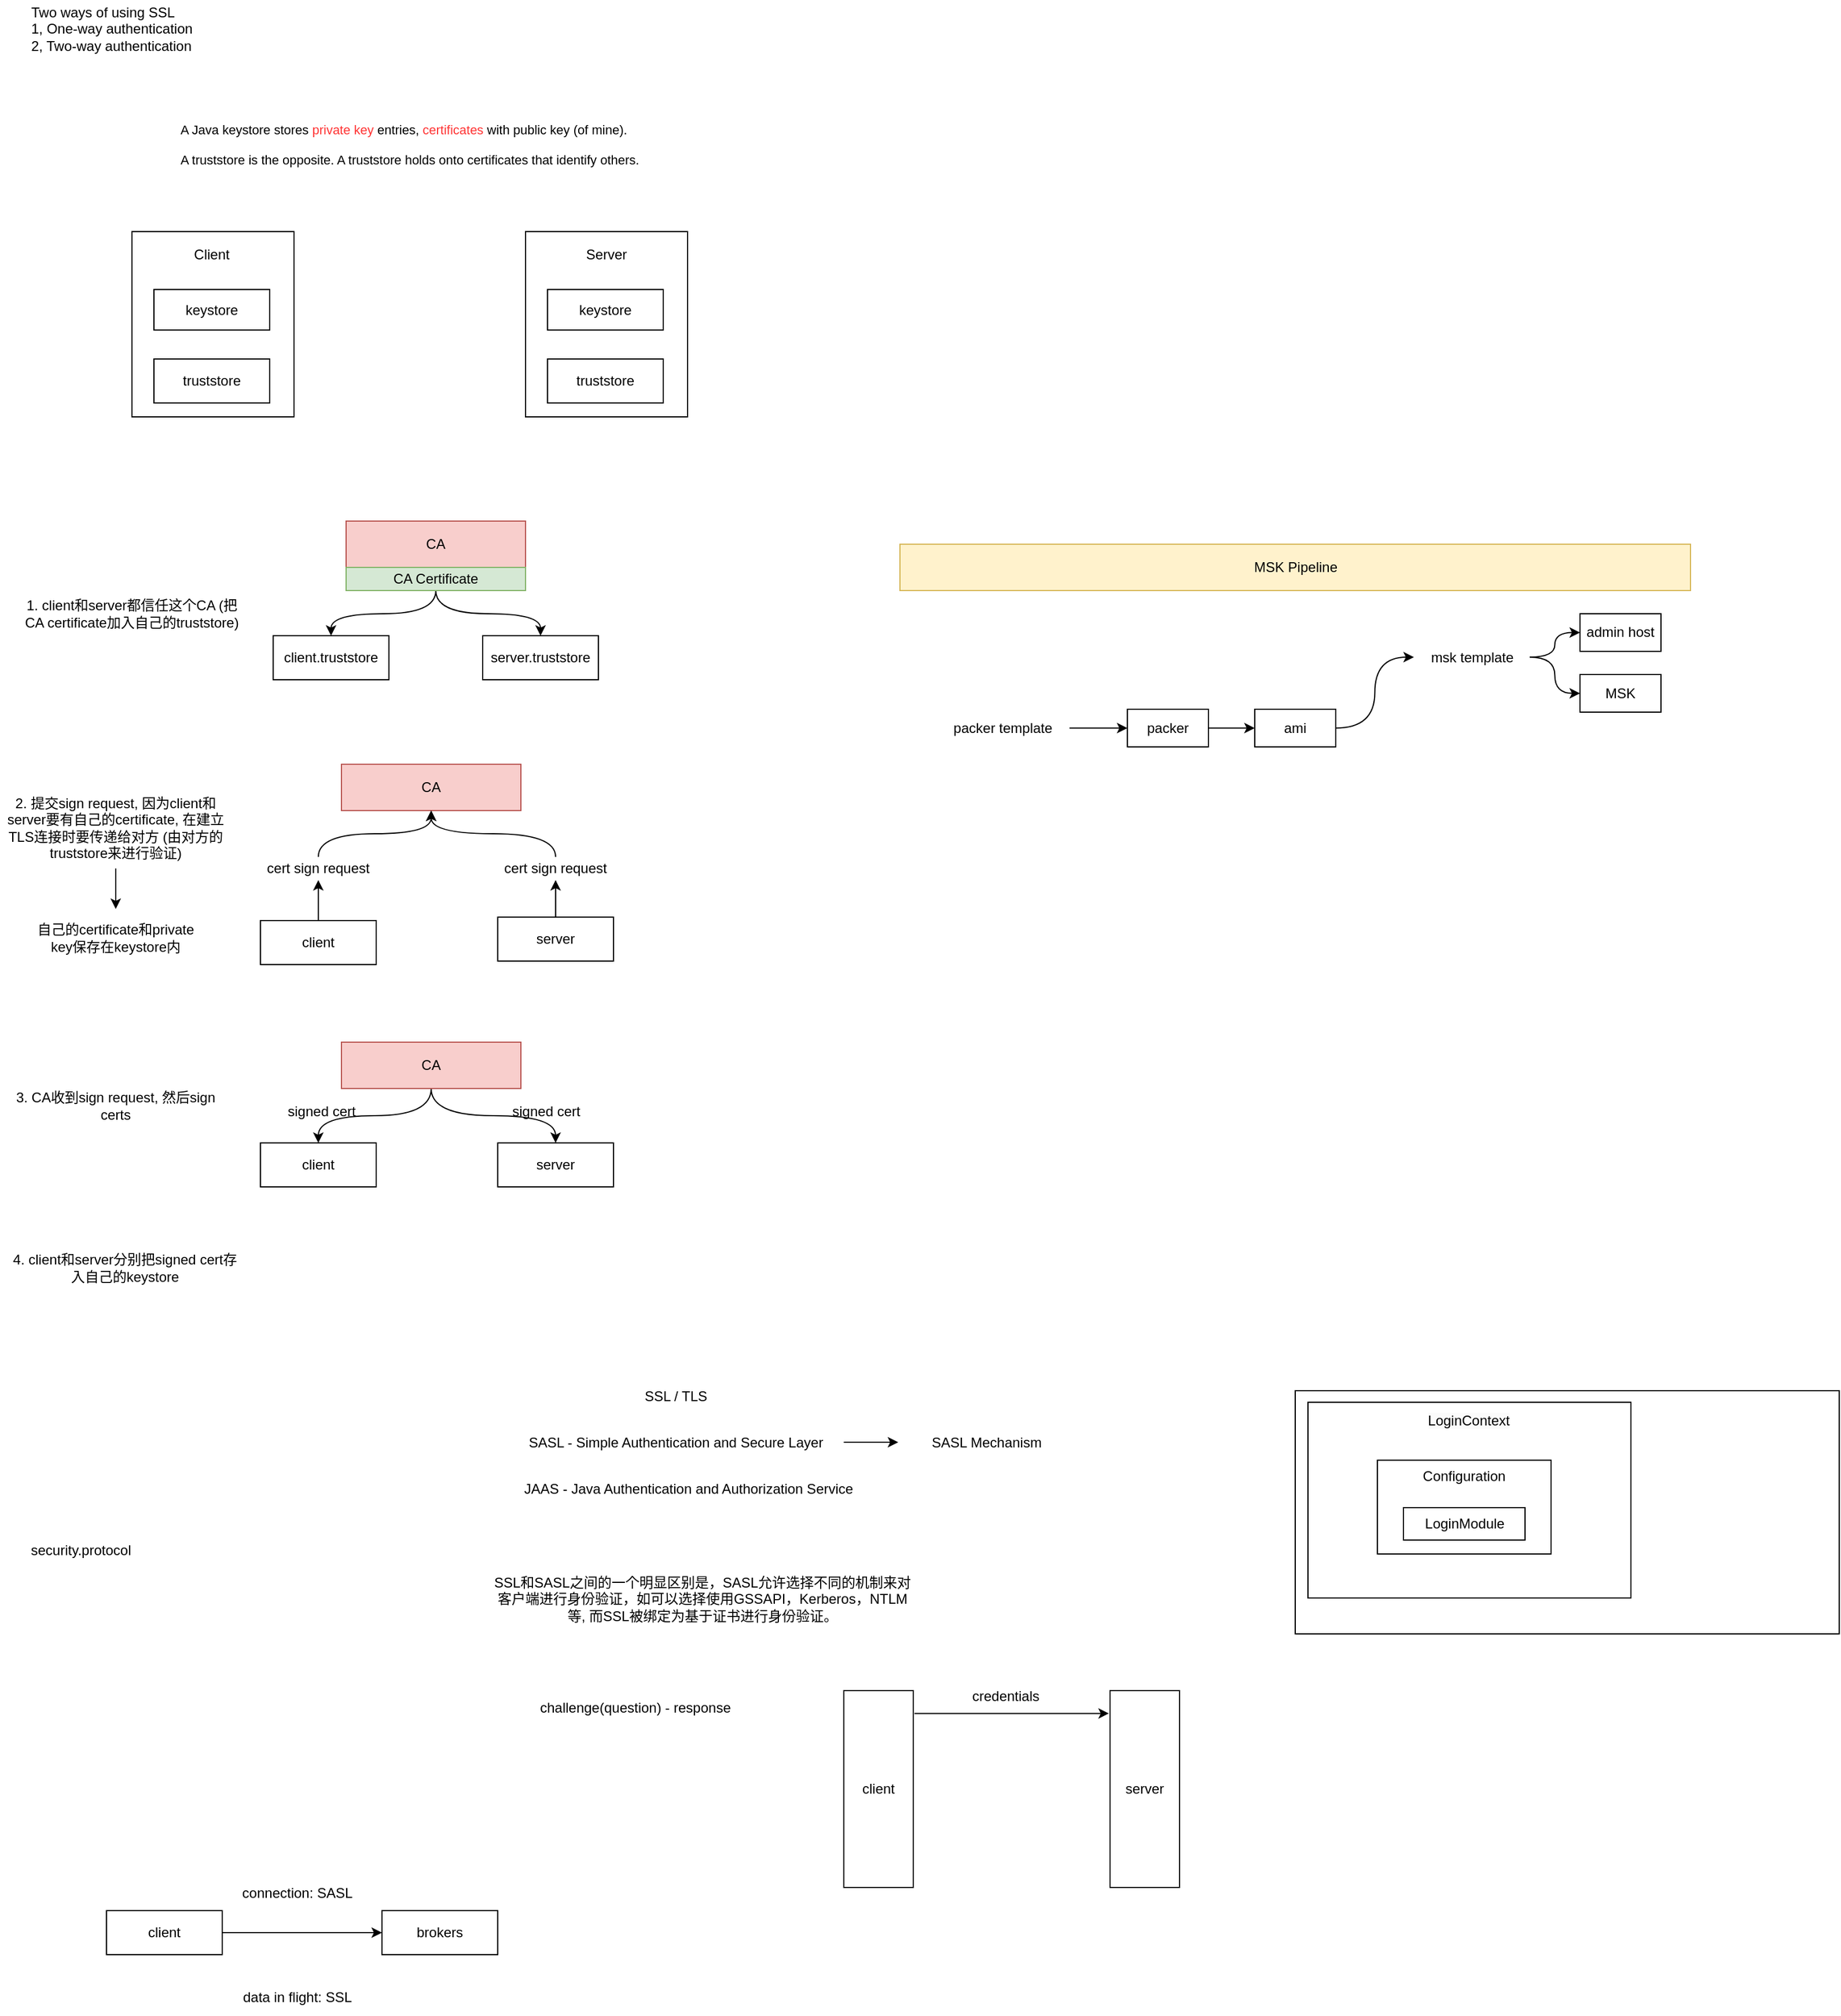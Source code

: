 <mxfile version="20.8.20" type="github">
  <diagram id="VqWRD1eYdqXnjN061D67" name="Page-1">
    <mxGraphModel dx="794" dy="1625" grid="1" gridSize="10" guides="1" tooltips="1" connect="1" arrows="1" fold="1" page="1" pageScale="1" pageWidth="827" pageHeight="1169" math="0" shadow="0">
      <root>
        <mxCell id="0" />
        <mxCell id="1" parent="0" />
        <mxCell id="rUbHjjRioy_Fn0qj38NF-68" value="" style="rounded=0;whiteSpace=wrap;html=1;" parent="1" vertex="1">
          <mxGeometry x="1170" y="1011" width="470" height="210" as="geometry" />
        </mxCell>
        <mxCell id="rUbHjjRioy_Fn0qj38NF-69" value="" style="rounded=0;whiteSpace=wrap;html=1;" parent="1" vertex="1">
          <mxGeometry x="1181" y="1021" width="279" height="169" as="geometry" />
        </mxCell>
        <mxCell id="rUbHjjRioy_Fn0qj38NF-71" value="Configuration" style="rounded=0;whiteSpace=wrap;html=1;verticalAlign=top;" parent="1" vertex="1">
          <mxGeometry x="1241" y="1071" width="150" height="81" as="geometry" />
        </mxCell>
        <mxCell id="977nJjWM0UaJ1cPmPAfp-12" value="Two ways of using SSL&lt;br&gt;1, One-way authentication&lt;br&gt;2, Two-way authentication" style="text;html=1;strokeColor=none;fillColor=none;align=left;verticalAlign=middle;whiteSpace=wrap;rounded=0;" parent="1" vertex="1">
          <mxGeometry x="76" y="-190" width="185" height="50" as="geometry" />
        </mxCell>
        <mxCell id="977nJjWM0UaJ1cPmPAfp-14" value="" style="rounded=0;whiteSpace=wrap;html=1;" parent="1" vertex="1">
          <mxGeometry x="165" y="10" width="140" height="160" as="geometry" />
        </mxCell>
        <mxCell id="977nJjWM0UaJ1cPmPAfp-15" value="Client" style="text;html=1;strokeColor=none;fillColor=none;align=center;verticalAlign=middle;whiteSpace=wrap;rounded=0;" parent="1" vertex="1">
          <mxGeometry x="209" y="20" width="50" height="20" as="geometry" />
        </mxCell>
        <mxCell id="977nJjWM0UaJ1cPmPAfp-16" value="keystore" style="rounded=0;whiteSpace=wrap;html=1;" parent="1" vertex="1">
          <mxGeometry x="184" y="60" width="100" height="35" as="geometry" />
        </mxCell>
        <mxCell id="977nJjWM0UaJ1cPmPAfp-17" value="truststore" style="rounded=0;whiteSpace=wrap;html=1;" parent="1" vertex="1">
          <mxGeometry x="184" y="120" width="100" height="38" as="geometry" />
        </mxCell>
        <mxCell id="977nJjWM0UaJ1cPmPAfp-18" value="&lt;span style=&quot;box-sizing: border-box; font-family: Raleway, sans-serif; font-size: 11px; background-color: rgb(255, 255, 255);&quot;&gt;A Java keystore stores &lt;font color=&quot;#ff3333&quot;&gt;private key&lt;/font&gt; entries, &lt;font color=&quot;#ff3333&quot;&gt;certificates&lt;/font&gt; with public key (of mine).&lt;br&gt;&lt;br&gt;A truststore is the opposite. A truststore holds onto certificates that identify others.&lt;br&gt;&lt;/span&gt;" style="text;html=1;strokeColor=none;fillColor=none;align=left;verticalAlign=middle;whiteSpace=wrap;rounded=0;fontSize=11;fontStyle=0" parent="1" vertex="1">
          <mxGeometry x="205" y="-90" width="405" height="50" as="geometry" />
        </mxCell>
        <mxCell id="977nJjWM0UaJ1cPmPAfp-25" value="" style="rounded=0;whiteSpace=wrap;html=1;" parent="1" vertex="1">
          <mxGeometry x="505" y="10" width="140" height="160" as="geometry" />
        </mxCell>
        <mxCell id="977nJjWM0UaJ1cPmPAfp-26" value="Server" style="text;html=1;strokeColor=none;fillColor=none;align=center;verticalAlign=middle;whiteSpace=wrap;rounded=0;" parent="1" vertex="1">
          <mxGeometry x="550" y="20" width="50" height="20" as="geometry" />
        </mxCell>
        <mxCell id="977nJjWM0UaJ1cPmPAfp-27" value="keystore" style="rounded=0;whiteSpace=wrap;html=1;" parent="1" vertex="1">
          <mxGeometry x="524" y="60" width="100" height="35" as="geometry" />
        </mxCell>
        <mxCell id="977nJjWM0UaJ1cPmPAfp-28" value="truststore" style="rounded=0;whiteSpace=wrap;html=1;" parent="1" vertex="1">
          <mxGeometry x="524" y="120" width="100" height="38" as="geometry" />
        </mxCell>
        <mxCell id="cuo-gMMu6F1mj998WloA-1" value="CA" style="rounded=0;whiteSpace=wrap;html=1;fillColor=#f8cecc;strokeColor=#b85450;" parent="1" vertex="1">
          <mxGeometry x="350" y="260" width="155" height="40" as="geometry" />
        </mxCell>
        <mxCell id="rUbHjjRioy_Fn0qj38NF-8" style="edgeStyle=orthogonalEdgeStyle;curved=1;rounded=0;orthogonalLoop=1;jettySize=auto;html=1;" parent="1" source="rUbHjjRioy_Fn0qj38NF-1" target="rUbHjjRioy_Fn0qj38NF-5" edge="1">
          <mxGeometry relative="1" as="geometry" />
        </mxCell>
        <mxCell id="rUbHjjRioy_Fn0qj38NF-9" style="edgeStyle=orthogonalEdgeStyle;curved=1;rounded=0;orthogonalLoop=1;jettySize=auto;html=1;" parent="1" source="rUbHjjRioy_Fn0qj38NF-1" target="rUbHjjRioy_Fn0qj38NF-6" edge="1">
          <mxGeometry relative="1" as="geometry" />
        </mxCell>
        <mxCell id="rUbHjjRioy_Fn0qj38NF-1" value="CA Certificate" style="rounded=0;whiteSpace=wrap;html=1;fillColor=#d5e8d4;strokeColor=#82b366;" parent="1" vertex="1">
          <mxGeometry x="350" y="300" width="155" height="20" as="geometry" />
        </mxCell>
        <mxCell id="rUbHjjRioy_Fn0qj38NF-5" value="client.truststore" style="rounded=0;whiteSpace=wrap;html=1;" parent="1" vertex="1">
          <mxGeometry x="287" y="359" width="100" height="38" as="geometry" />
        </mxCell>
        <mxCell id="rUbHjjRioy_Fn0qj38NF-6" value="server.truststore" style="rounded=0;whiteSpace=wrap;html=1;" parent="1" vertex="1">
          <mxGeometry x="468" y="359" width="100" height="38" as="geometry" />
        </mxCell>
        <mxCell id="rUbHjjRioy_Fn0qj38NF-7" value="1. client和server都信任这个CA (把CA certificate加入自己的truststore)" style="text;html=1;strokeColor=none;fillColor=none;align=center;verticalAlign=middle;whiteSpace=wrap;rounded=0;" parent="1" vertex="1">
          <mxGeometry x="70" y="320" width="190" height="40" as="geometry" />
        </mxCell>
        <mxCell id="rUbHjjRioy_Fn0qj38NF-14" value="" style="edgeStyle=orthogonalEdgeStyle;curved=1;rounded=0;orthogonalLoop=1;jettySize=auto;html=1;" parent="1" source="rUbHjjRioy_Fn0qj38NF-10" target="rUbHjjRioy_Fn0qj38NF-13" edge="1">
          <mxGeometry relative="1" as="geometry" />
        </mxCell>
        <mxCell id="rUbHjjRioy_Fn0qj38NF-10" value="2. 提交sign request, 因为client和server要有自己的certificate, 在建立TLS连接时要传递给对方 (由对方的truststore来进行验证)" style="text;html=1;strokeColor=none;fillColor=none;align=center;verticalAlign=middle;whiteSpace=wrap;rounded=0;" parent="1" vertex="1">
          <mxGeometry x="51" y="490" width="200" height="70" as="geometry" />
        </mxCell>
        <mxCell id="rUbHjjRioy_Fn0qj38NF-19" value="" style="edgeStyle=orthogonalEdgeStyle;curved=1;rounded=0;orthogonalLoop=1;jettySize=auto;html=1;" parent="1" source="rUbHjjRioy_Fn0qj38NF-11" target="rUbHjjRioy_Fn0qj38NF-17" edge="1">
          <mxGeometry relative="1" as="geometry" />
        </mxCell>
        <mxCell id="rUbHjjRioy_Fn0qj38NF-11" value="client" style="rounded=0;whiteSpace=wrap;html=1;" parent="1" vertex="1">
          <mxGeometry x="276" y="605" width="100" height="38" as="geometry" />
        </mxCell>
        <mxCell id="rUbHjjRioy_Fn0qj38NF-20" value="" style="edgeStyle=orthogonalEdgeStyle;curved=1;rounded=0;orthogonalLoop=1;jettySize=auto;html=1;" parent="1" source="rUbHjjRioy_Fn0qj38NF-12" target="rUbHjjRioy_Fn0qj38NF-18" edge="1">
          <mxGeometry relative="1" as="geometry" />
        </mxCell>
        <mxCell id="rUbHjjRioy_Fn0qj38NF-12" value="server" style="rounded=0;whiteSpace=wrap;html=1;" parent="1" vertex="1">
          <mxGeometry x="481" y="602" width="100" height="38" as="geometry" />
        </mxCell>
        <mxCell id="rUbHjjRioy_Fn0qj38NF-13" value="自己的certificate和private key保存在keystore内" style="text;html=1;strokeColor=none;fillColor=none;align=center;verticalAlign=middle;whiteSpace=wrap;rounded=0;" parent="1" vertex="1">
          <mxGeometry x="76" y="595" width="150" height="50" as="geometry" />
        </mxCell>
        <mxCell id="rUbHjjRioy_Fn0qj38NF-15" value="CA" style="rounded=0;whiteSpace=wrap;html=1;fillColor=#f8cecc;strokeColor=#b85450;" parent="1" vertex="1">
          <mxGeometry x="346" y="470" width="155" height="40" as="geometry" />
        </mxCell>
        <mxCell id="rUbHjjRioy_Fn0qj38NF-21" style="edgeStyle=orthogonalEdgeStyle;curved=1;rounded=0;orthogonalLoop=1;jettySize=auto;html=1;" parent="1" source="rUbHjjRioy_Fn0qj38NF-17" target="rUbHjjRioy_Fn0qj38NF-15" edge="1">
          <mxGeometry relative="1" as="geometry" />
        </mxCell>
        <mxCell id="rUbHjjRioy_Fn0qj38NF-17" value="cert sign request" style="text;html=1;strokeColor=none;fillColor=none;align=center;verticalAlign=middle;whiteSpace=wrap;rounded=0;" parent="1" vertex="1">
          <mxGeometry x="268" y="550" width="116" height="20" as="geometry" />
        </mxCell>
        <mxCell id="rUbHjjRioy_Fn0qj38NF-22" style="edgeStyle=orthogonalEdgeStyle;curved=1;rounded=0;orthogonalLoop=1;jettySize=auto;html=1;entryX=0.5;entryY=1;entryDx=0;entryDy=0;" parent="1" source="rUbHjjRioy_Fn0qj38NF-18" target="rUbHjjRioy_Fn0qj38NF-15" edge="1">
          <mxGeometry relative="1" as="geometry" />
        </mxCell>
        <mxCell id="rUbHjjRioy_Fn0qj38NF-18" value="cert sign request" style="text;html=1;strokeColor=none;fillColor=none;align=center;verticalAlign=middle;whiteSpace=wrap;rounded=0;" parent="1" vertex="1">
          <mxGeometry x="473" y="550" width="116" height="20" as="geometry" />
        </mxCell>
        <mxCell id="rUbHjjRioy_Fn0qj38NF-27" value="3. CA收到sign request, 然后sign certs" style="text;html=1;strokeColor=none;fillColor=none;align=center;verticalAlign=middle;whiteSpace=wrap;rounded=0;" parent="1" vertex="1">
          <mxGeometry x="51" y="740" width="200" height="50" as="geometry" />
        </mxCell>
        <mxCell id="rUbHjjRioy_Fn0qj38NF-29" value="client" style="rounded=0;whiteSpace=wrap;html=1;" parent="1" vertex="1">
          <mxGeometry x="276" y="797" width="100" height="38" as="geometry" />
        </mxCell>
        <mxCell id="rUbHjjRioy_Fn0qj38NF-31" value="server" style="rounded=0;whiteSpace=wrap;html=1;" parent="1" vertex="1">
          <mxGeometry x="481" y="797" width="100" height="38" as="geometry" />
        </mxCell>
        <mxCell id="rUbHjjRioy_Fn0qj38NF-38" style="edgeStyle=orthogonalEdgeStyle;curved=1;rounded=0;orthogonalLoop=1;jettySize=auto;html=1;" parent="1" source="rUbHjjRioy_Fn0qj38NF-33" target="rUbHjjRioy_Fn0qj38NF-29" edge="1">
          <mxGeometry relative="1" as="geometry" />
        </mxCell>
        <mxCell id="rUbHjjRioy_Fn0qj38NF-39" style="edgeStyle=orthogonalEdgeStyle;curved=1;rounded=0;orthogonalLoop=1;jettySize=auto;html=1;entryX=0.5;entryY=0;entryDx=0;entryDy=0;" parent="1" source="rUbHjjRioy_Fn0qj38NF-33" target="rUbHjjRioy_Fn0qj38NF-31" edge="1">
          <mxGeometry relative="1" as="geometry" />
        </mxCell>
        <mxCell id="rUbHjjRioy_Fn0qj38NF-33" value="CA" style="rounded=0;whiteSpace=wrap;html=1;fillColor=#f8cecc;strokeColor=#b85450;" parent="1" vertex="1">
          <mxGeometry x="346" y="710" width="155" height="40" as="geometry" />
        </mxCell>
        <mxCell id="rUbHjjRioy_Fn0qj38NF-40" value="signed cert" style="text;html=1;strokeColor=none;fillColor=none;align=center;verticalAlign=middle;whiteSpace=wrap;rounded=0;" parent="1" vertex="1">
          <mxGeometry x="271" y="760" width="116" height="20" as="geometry" />
        </mxCell>
        <mxCell id="rUbHjjRioy_Fn0qj38NF-41" value="signed cert" style="text;html=1;strokeColor=none;fillColor=none;align=center;verticalAlign=middle;whiteSpace=wrap;rounded=0;" parent="1" vertex="1">
          <mxGeometry x="465" y="760" width="116" height="20" as="geometry" />
        </mxCell>
        <mxCell id="rUbHjjRioy_Fn0qj38NF-42" value="4. client和server分别把signed cert存入自己的keystore" style="text;html=1;strokeColor=none;fillColor=none;align=center;verticalAlign=middle;whiteSpace=wrap;rounded=0;" parent="1" vertex="1">
          <mxGeometry x="59" y="880" width="200" height="50" as="geometry" />
        </mxCell>
        <mxCell id="rUbHjjRioy_Fn0qj38NF-43" value="security.protocol" style="text;html=1;strokeColor=none;fillColor=none;align=center;verticalAlign=middle;whiteSpace=wrap;rounded=0;" parent="1" vertex="1">
          <mxGeometry x="51" y="1129" width="140" height="40" as="geometry" />
        </mxCell>
        <mxCell id="rUbHjjRioy_Fn0qj38NF-47" value="JAAS -&amp;nbsp;Java Authentication and Authorization Service" style="text;html=1;strokeColor=none;fillColor=none;align=center;verticalAlign=middle;whiteSpace=wrap;rounded=0;" parent="1" vertex="1">
          <mxGeometry x="501" y="1080" width="290" height="31" as="geometry" />
        </mxCell>
        <mxCell id="rUbHjjRioy_Fn0qj38NF-54" value="" style="edgeStyle=orthogonalEdgeStyle;curved=1;rounded=0;orthogonalLoop=1;jettySize=auto;html=1;fontSize=12;" parent="1" source="rUbHjjRioy_Fn0qj38NF-49" target="rUbHjjRioy_Fn0qj38NF-53" edge="1">
          <mxGeometry relative="1" as="geometry" />
        </mxCell>
        <mxCell id="rUbHjjRioy_Fn0qj38NF-49" value="SASL -&amp;nbsp;Simple Authentication and Secure Layer" style="text;html=1;strokeColor=none;fillColor=none;align=center;verticalAlign=middle;whiteSpace=wrap;rounded=0;" parent="1" vertex="1">
          <mxGeometry x="490" y="1040" width="290" height="31" as="geometry" />
        </mxCell>
        <mxCell id="rUbHjjRioy_Fn0qj38NF-50" value="SSL / TLS" style="text;html=1;strokeColor=none;fillColor=none;align=center;verticalAlign=middle;whiteSpace=wrap;rounded=0;" parent="1" vertex="1">
          <mxGeometry x="490" y="1000" width="290" height="31" as="geometry" />
        </mxCell>
        <mxCell id="rUbHjjRioy_Fn0qj38NF-52" value="SSL和SASL之间的一个明显区别是，SASL允许选择不同的机制来对客户端进行身份验证，如可以选择使用GSSAPI，Kerberos，NTLM等, 而SSL被绑定为基于证书进行身份验证。" style="text;html=1;strokeColor=none;fillColor=none;align=center;verticalAlign=middle;whiteSpace=wrap;rounded=0;" parent="1" vertex="1">
          <mxGeometry x="473" y="1161" width="370" height="60" as="geometry" />
        </mxCell>
        <mxCell id="rUbHjjRioy_Fn0qj38NF-53" value="SASL Mechanism" style="text;html=1;strokeColor=none;fillColor=none;align=center;verticalAlign=middle;whiteSpace=wrap;rounded=0;" parent="1" vertex="1">
          <mxGeometry x="827" y="1043.25" width="153" height="24.5" as="geometry" />
        </mxCell>
        <mxCell id="rUbHjjRioy_Fn0qj38NF-57" style="edgeStyle=orthogonalEdgeStyle;curved=1;rounded=0;orthogonalLoop=1;jettySize=auto;html=1;fontSize=12;" parent="1" source="rUbHjjRioy_Fn0qj38NF-55" target="rUbHjjRioy_Fn0qj38NF-56" edge="1">
          <mxGeometry relative="1" as="geometry" />
        </mxCell>
        <mxCell id="rUbHjjRioy_Fn0qj38NF-55" value="client" style="rounded=0;whiteSpace=wrap;html=1;" parent="1" vertex="1">
          <mxGeometry x="143" y="1460" width="100" height="38" as="geometry" />
        </mxCell>
        <mxCell id="rUbHjjRioy_Fn0qj38NF-56" value="brokers" style="rounded=0;whiteSpace=wrap;html=1;" parent="1" vertex="1">
          <mxGeometry x="381" y="1460" width="100" height="38" as="geometry" />
        </mxCell>
        <mxCell id="rUbHjjRioy_Fn0qj38NF-58" value="connection: SASL" style="text;html=1;strokeColor=none;fillColor=none;align=center;verticalAlign=middle;whiteSpace=wrap;rounded=0;" parent="1" vertex="1">
          <mxGeometry x="243" y="1430" width="130" height="30" as="geometry" />
        </mxCell>
        <mxCell id="rUbHjjRioy_Fn0qj38NF-59" value="data in flight: SSL" style="text;html=1;strokeColor=none;fillColor=none;align=center;verticalAlign=middle;whiteSpace=wrap;rounded=0;" parent="1" vertex="1">
          <mxGeometry x="243" y="1520" width="130" height="30" as="geometry" />
        </mxCell>
        <mxCell id="rUbHjjRioy_Fn0qj38NF-67" style="edgeStyle=orthogonalEdgeStyle;curved=1;rounded=0;orthogonalLoop=1;jettySize=auto;html=1;entryX=-0.017;entryY=0.116;entryDx=0;entryDy=0;entryPerimeter=0;fontSize=12;exitX=1.017;exitY=0.116;exitDx=0;exitDy=0;exitPerimeter=0;" parent="1" source="rUbHjjRioy_Fn0qj38NF-61" target="rUbHjjRioy_Fn0qj38NF-65" edge="1">
          <mxGeometry relative="1" as="geometry" />
        </mxCell>
        <mxCell id="rUbHjjRioy_Fn0qj38NF-61" value="client" style="rounded=0;whiteSpace=wrap;html=1;" parent="1" vertex="1">
          <mxGeometry x="780" y="1270" width="60" height="170" as="geometry" />
        </mxCell>
        <mxCell id="rUbHjjRioy_Fn0qj38NF-65" value="server" style="rounded=0;whiteSpace=wrap;html=1;" parent="1" vertex="1">
          <mxGeometry x="1010" y="1270" width="60" height="170" as="geometry" />
        </mxCell>
        <mxCell id="rUbHjjRioy_Fn0qj38NF-66" value="credentials" style="text;html=1;strokeColor=none;fillColor=none;align=center;verticalAlign=middle;whiteSpace=wrap;rounded=0;" parent="1" vertex="1">
          <mxGeometry x="870" y="1260" width="100" height="30" as="geometry" />
        </mxCell>
        <mxCell id="rUbHjjRioy_Fn0qj38NF-70" value="LoginModule" style="rounded=0;whiteSpace=wrap;html=1;" parent="1" vertex="1">
          <mxGeometry x="1263.5" y="1112" width="105" height="28" as="geometry" />
        </mxCell>
        <mxCell id="rUbHjjRioy_Fn0qj38NF-73" value="&lt;meta charset=&quot;utf-8&quot;&gt;&lt;span style=&quot;color: rgb(0, 0, 0); font-family: Helvetica; font-size: 12px; font-style: normal; font-variant-ligatures: normal; font-variant-caps: normal; font-weight: 400; letter-spacing: normal; orphans: 2; text-align: center; text-indent: 0px; text-transform: none; widows: 2; word-spacing: 0px; -webkit-text-stroke-width: 0px; background-color: rgb(251, 251, 251); text-decoration-thickness: initial; text-decoration-style: initial; text-decoration-color: initial; float: none; display: inline !important;&quot;&gt;LoginContext&lt;/span&gt;" style="text;html=1;strokeColor=none;fillColor=none;align=center;verticalAlign=middle;whiteSpace=wrap;rounded=0;fontSize=12;" parent="1" vertex="1">
          <mxGeometry x="1280" y="1021" width="80" height="31" as="geometry" />
        </mxCell>
        <mxCell id="rUbHjjRioy_Fn0qj38NF-78" value="" style="edgeStyle=orthogonalEdgeStyle;curved=1;rounded=0;orthogonalLoop=1;jettySize=auto;html=1;fontSize=12;" parent="1" source="rUbHjjRioy_Fn0qj38NF-76" target="rUbHjjRioy_Fn0qj38NF-77" edge="1">
          <mxGeometry relative="1" as="geometry" />
        </mxCell>
        <mxCell id="rUbHjjRioy_Fn0qj38NF-76" value="packer template" style="text;html=1;strokeColor=none;fillColor=none;align=center;verticalAlign=middle;whiteSpace=wrap;rounded=0;fontSize=12;" parent="1" vertex="1">
          <mxGeometry x="860" y="423.75" width="115" height="30" as="geometry" />
        </mxCell>
        <mxCell id="rUbHjjRioy_Fn0qj38NF-82" value="" style="edgeStyle=orthogonalEdgeStyle;curved=1;rounded=0;orthogonalLoop=1;jettySize=auto;html=1;fontSize=12;" parent="1" source="rUbHjjRioy_Fn0qj38NF-77" target="rUbHjjRioy_Fn0qj38NF-81" edge="1">
          <mxGeometry relative="1" as="geometry" />
        </mxCell>
        <mxCell id="rUbHjjRioy_Fn0qj38NF-77" value="packer" style="rounded=0;whiteSpace=wrap;html=1;fontSize=12;" parent="1" vertex="1">
          <mxGeometry x="1025" y="422.5" width="70" height="32.5" as="geometry" />
        </mxCell>
        <mxCell id="rUbHjjRioy_Fn0qj38NF-84" style="edgeStyle=orthogonalEdgeStyle;curved=1;rounded=0;orthogonalLoop=1;jettySize=auto;html=1;entryX=0;entryY=0.5;entryDx=0;entryDy=0;fontSize=12;" parent="1" source="rUbHjjRioy_Fn0qj38NF-81" target="rUbHjjRioy_Fn0qj38NF-83" edge="1">
          <mxGeometry relative="1" as="geometry" />
        </mxCell>
        <mxCell id="rUbHjjRioy_Fn0qj38NF-81" value="ami" style="rounded=0;whiteSpace=wrap;html=1;fontSize=12;" parent="1" vertex="1">
          <mxGeometry x="1135" y="422.5" width="70" height="32.5" as="geometry" />
        </mxCell>
        <mxCell id="rUbHjjRioy_Fn0qj38NF-87" value="" style="edgeStyle=orthogonalEdgeStyle;curved=1;rounded=0;orthogonalLoop=1;jettySize=auto;html=1;fontSize=12;" parent="1" source="rUbHjjRioy_Fn0qj38NF-83" target="rUbHjjRioy_Fn0qj38NF-86" edge="1">
          <mxGeometry relative="1" as="geometry" />
        </mxCell>
        <mxCell id="rUbHjjRioy_Fn0qj38NF-90" style="edgeStyle=orthogonalEdgeStyle;curved=1;rounded=0;orthogonalLoop=1;jettySize=auto;html=1;entryX=0;entryY=0.5;entryDx=0;entryDy=0;fontSize=12;" parent="1" source="rUbHjjRioy_Fn0qj38NF-83" target="rUbHjjRioy_Fn0qj38NF-88" edge="1">
          <mxGeometry relative="1" as="geometry" />
        </mxCell>
        <mxCell id="rUbHjjRioy_Fn0qj38NF-83" value="msk template" style="text;html=1;strokeColor=none;fillColor=none;align=center;verticalAlign=middle;whiteSpace=wrap;rounded=0;fontSize=12;" parent="1" vertex="1">
          <mxGeometry x="1272.5" y="362.5" width="100" height="30" as="geometry" />
        </mxCell>
        <mxCell id="rUbHjjRioy_Fn0qj38NF-86" value="admin host" style="rounded=0;whiteSpace=wrap;html=1;fontSize=12;" parent="1" vertex="1">
          <mxGeometry x="1416" y="340" width="70" height="32.5" as="geometry" />
        </mxCell>
        <mxCell id="rUbHjjRioy_Fn0qj38NF-88" value="MSK" style="rounded=0;whiteSpace=wrap;html=1;fontSize=12;" parent="1" vertex="1">
          <mxGeometry x="1416" y="392.5" width="70" height="32.5" as="geometry" />
        </mxCell>
        <mxCell id="rdwlE4-5RXInatoMC4HK-1" value="challenge(question) - response" style="text;html=1;strokeColor=none;fillColor=none;align=center;verticalAlign=middle;whiteSpace=wrap;rounded=0;" vertex="1" parent="1">
          <mxGeometry x="510" y="1270" width="180" height="30" as="geometry" />
        </mxCell>
        <mxCell id="rdwlE4-5RXInatoMC4HK-2" value="MSK Pipeline" style="rounded=0;whiteSpace=wrap;html=1;fillColor=#fff2cc;strokeColor=#d6b656;" vertex="1" parent="1">
          <mxGeometry x="828.5" y="280" width="683" height="40" as="geometry" />
        </mxCell>
      </root>
    </mxGraphModel>
  </diagram>
</mxfile>
